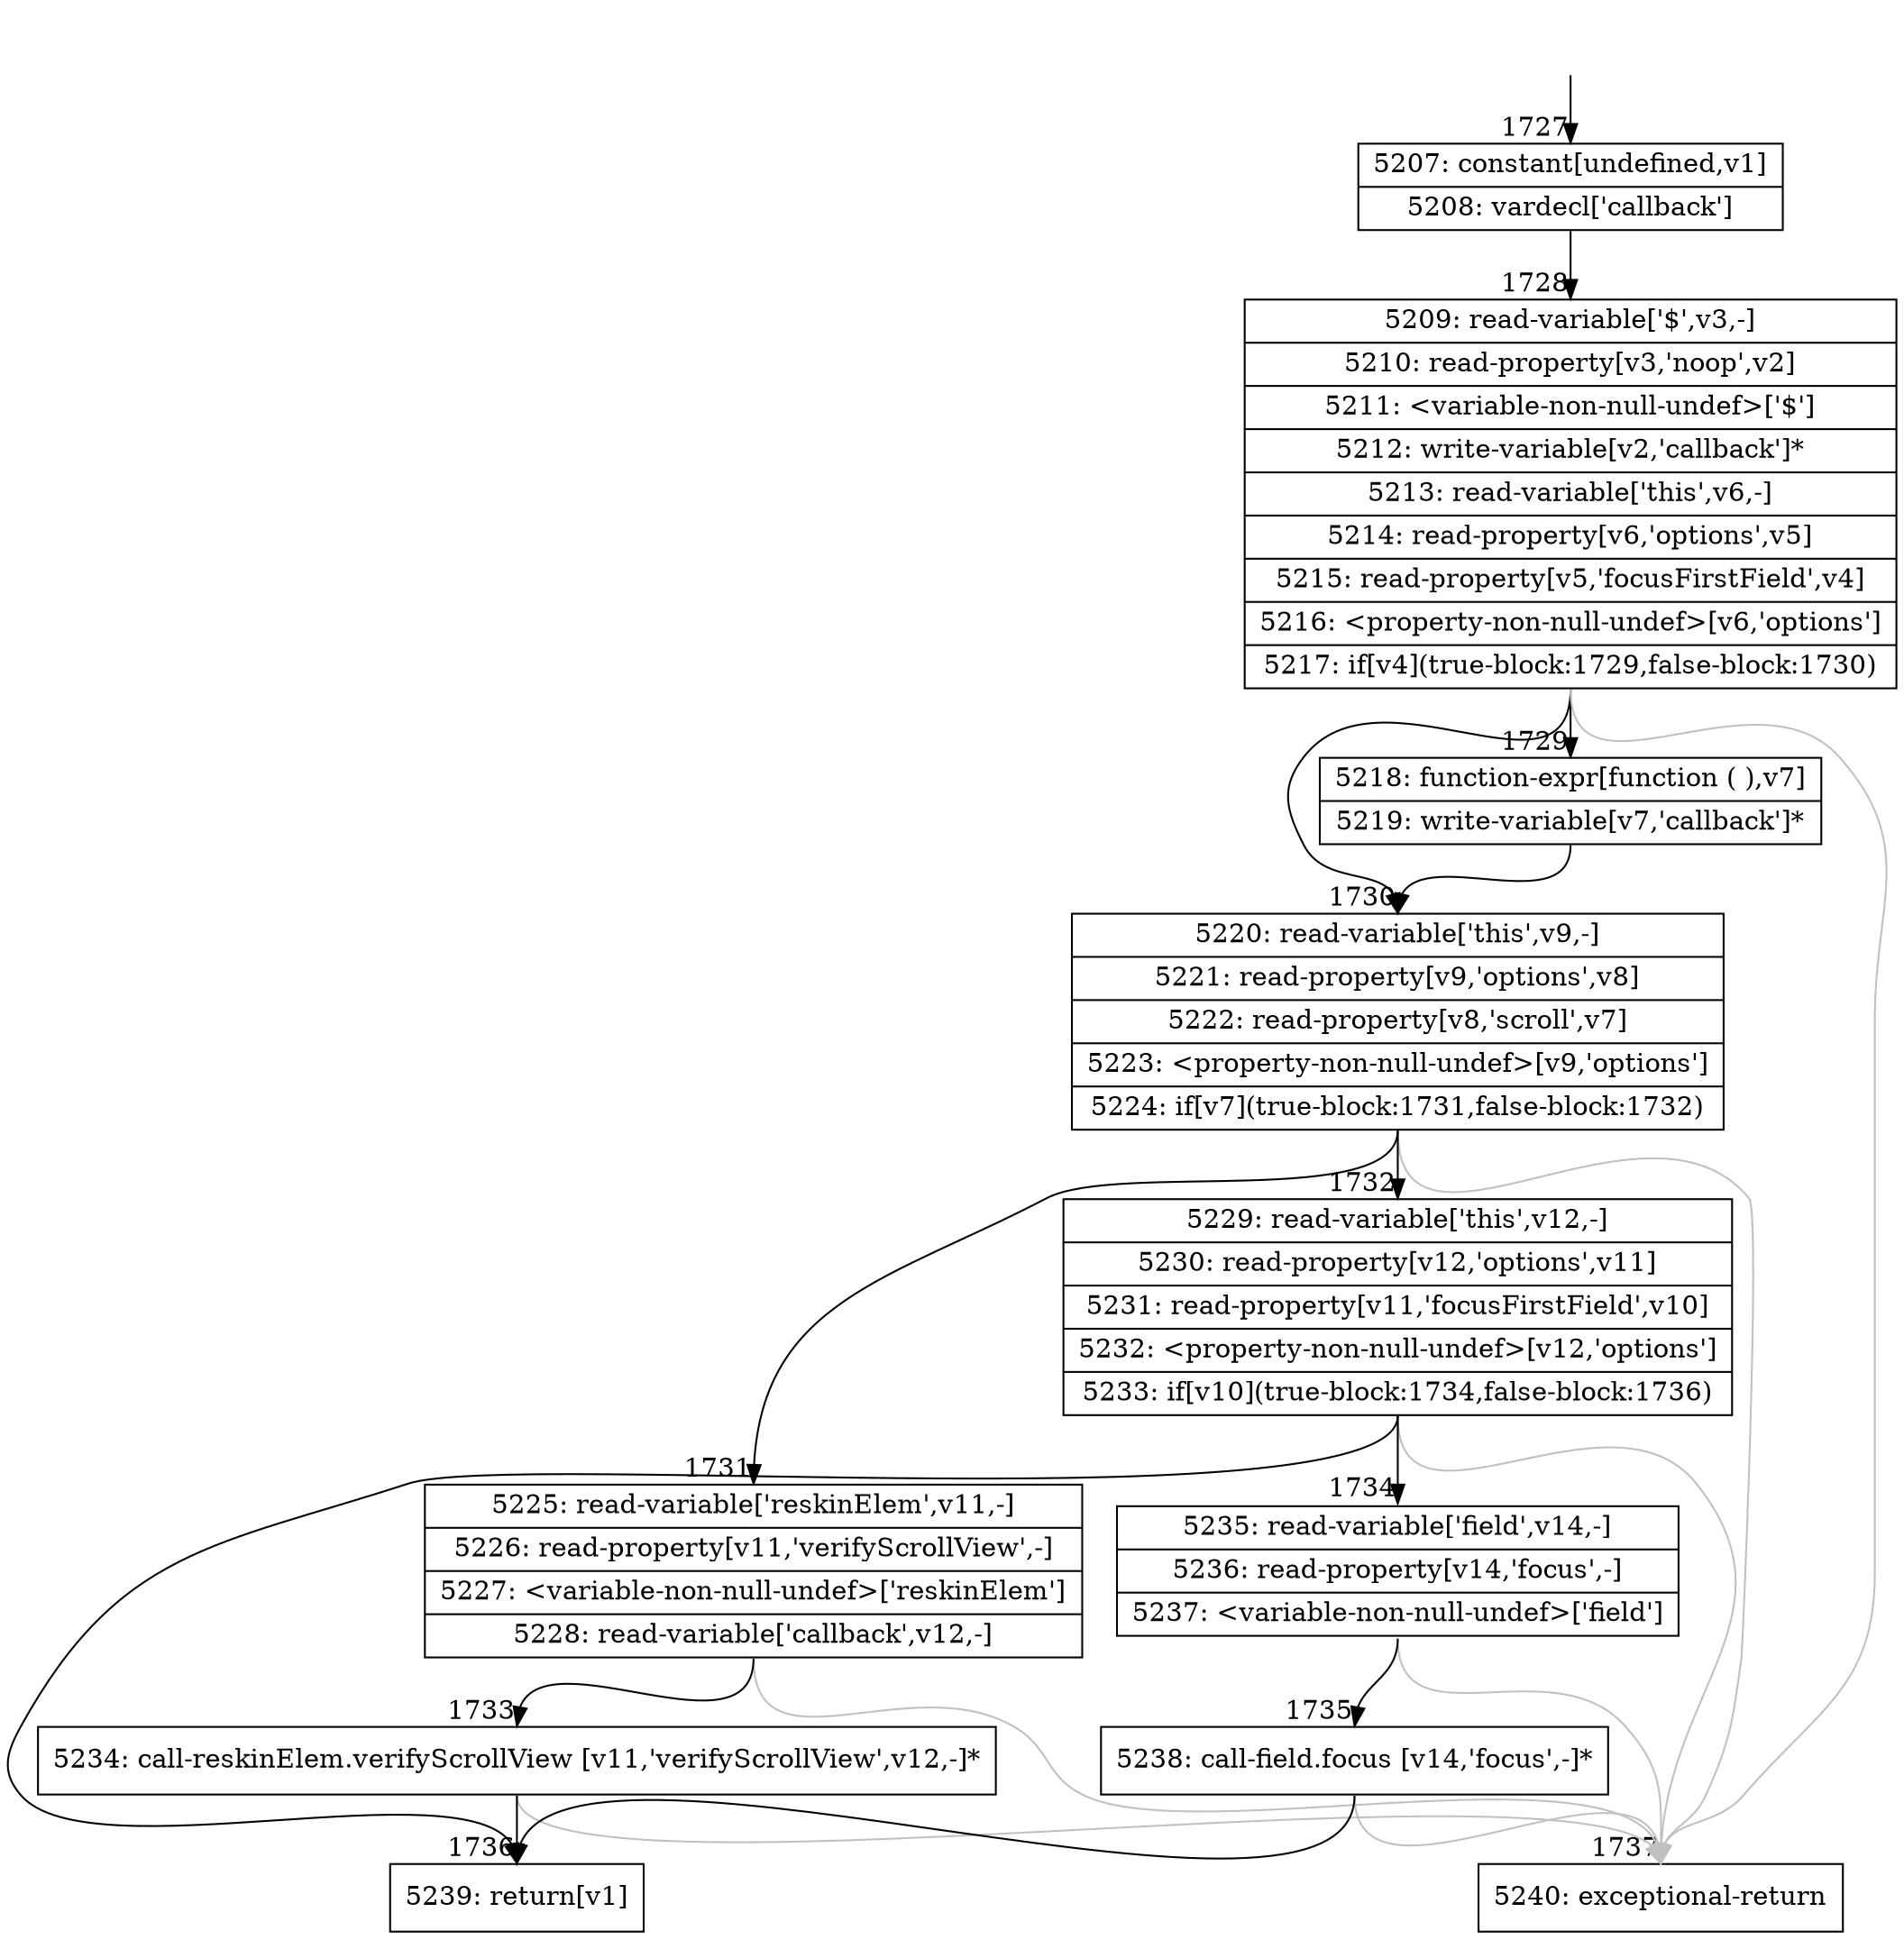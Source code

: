 digraph {
rankdir="TD"
BB_entry139[shape=none,label=""];
BB_entry139 -> BB1727 [tailport=s, headport=n, headlabel="    1727"]
BB1727 [shape=record label="{5207: constant[undefined,v1]|5208: vardecl['callback']}" ] 
BB1727 -> BB1728 [tailport=s, headport=n, headlabel="      1728"]
BB1728 [shape=record label="{5209: read-variable['$',v3,-]|5210: read-property[v3,'noop',v2]|5211: \<variable-non-null-undef\>['$']|5212: write-variable[v2,'callback']*|5213: read-variable['this',v6,-]|5214: read-property[v6,'options',v5]|5215: read-property[v5,'focusFirstField',v4]|5216: \<property-non-null-undef\>[v6,'options']|5217: if[v4](true-block:1729,false-block:1730)}" ] 
BB1728 -> BB1729 [tailport=s, headport=n, headlabel="      1729"]
BB1728 -> BB1730 [tailport=s, headport=n, headlabel="      1730"]
BB1728 -> BB1737 [tailport=s, headport=n, color=gray, headlabel="      1737"]
BB1729 [shape=record label="{5218: function-expr[function ( ),v7]|5219: write-variable[v7,'callback']*}" ] 
BB1729 -> BB1730 [tailport=s, headport=n]
BB1730 [shape=record label="{5220: read-variable['this',v9,-]|5221: read-property[v9,'options',v8]|5222: read-property[v8,'scroll',v7]|5223: \<property-non-null-undef\>[v9,'options']|5224: if[v7](true-block:1731,false-block:1732)}" ] 
BB1730 -> BB1731 [tailport=s, headport=n, headlabel="      1731"]
BB1730 -> BB1732 [tailport=s, headport=n, headlabel="      1732"]
BB1730 -> BB1737 [tailport=s, headport=n, color=gray]
BB1731 [shape=record label="{5225: read-variable['reskinElem',v11,-]|5226: read-property[v11,'verifyScrollView',-]|5227: \<variable-non-null-undef\>['reskinElem']|5228: read-variable['callback',v12,-]}" ] 
BB1731 -> BB1733 [tailport=s, headport=n, headlabel="      1733"]
BB1731 -> BB1737 [tailport=s, headport=n, color=gray]
BB1732 [shape=record label="{5229: read-variable['this',v12,-]|5230: read-property[v12,'options',v11]|5231: read-property[v11,'focusFirstField',v10]|5232: \<property-non-null-undef\>[v12,'options']|5233: if[v10](true-block:1734,false-block:1736)}" ] 
BB1732 -> BB1734 [tailport=s, headport=n, headlabel="      1734"]
BB1732 -> BB1736 [tailport=s, headport=n, headlabel="      1736"]
BB1732 -> BB1737 [tailport=s, headport=n, color=gray]
BB1733 [shape=record label="{5234: call-reskinElem.verifyScrollView [v11,'verifyScrollView',v12,-]*}" ] 
BB1733 -> BB1736 [tailport=s, headport=n]
BB1733 -> BB1737 [tailport=s, headport=n, color=gray]
BB1734 [shape=record label="{5235: read-variable['field',v14,-]|5236: read-property[v14,'focus',-]|5237: \<variable-non-null-undef\>['field']}" ] 
BB1734 -> BB1735 [tailport=s, headport=n, headlabel="      1735"]
BB1734 -> BB1737 [tailport=s, headport=n, color=gray]
BB1735 [shape=record label="{5238: call-field.focus [v14,'focus',-]*}" ] 
BB1735 -> BB1736 [tailport=s, headport=n]
BB1735 -> BB1737 [tailport=s, headport=n, color=gray]
BB1736 [shape=record label="{5239: return[v1]}" ] 
BB1737 [shape=record label="{5240: exceptional-return}" ] 
//#$~ 1547
}

